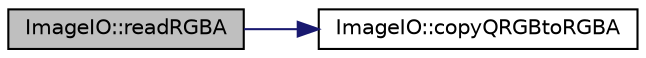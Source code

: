 digraph "ImageIO::readRGBA"
{
 // INTERACTIVE_SVG=YES
  edge [fontname="Helvetica",fontsize="10",labelfontname="Helvetica",labelfontsize="10"];
  node [fontname="Helvetica",fontsize="10",shape=record];
  rankdir="LR";
  Node1 [label="ImageIO::readRGBA",height=0.2,width=0.4,color="black", fillcolor="grey75", style="filled", fontcolor="black"];
  Node1 -> Node2 [color="midnightblue",fontsize="10",style="solid",fontname="Helvetica"];
  Node2 [label="ImageIO::copyQRGBtoRGBA",height=0.2,width=0.4,color="black", fillcolor="white", style="filled",URL="$d9/dde/class_image_i_o.html#ae513b356c0e6f77e1d020bad78621b96"];
}
